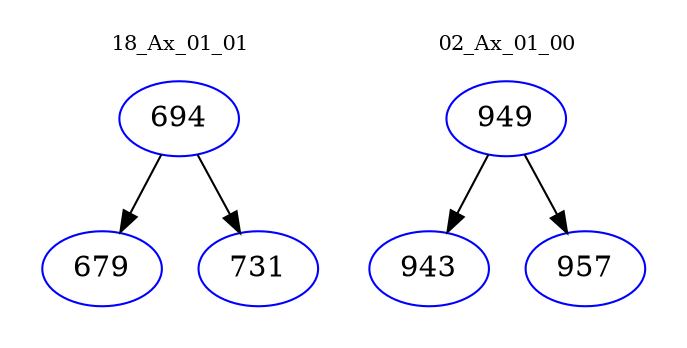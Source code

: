 digraph{
subgraph cluster_0 {
color = white
label = "18_Ax_01_01";
fontsize=10;
T0_694 [label="694", color="blue"]
T0_694 -> T0_679 [color="black"]
T0_679 [label="679", color="blue"]
T0_694 -> T0_731 [color="black"]
T0_731 [label="731", color="blue"]
}
subgraph cluster_1 {
color = white
label = "02_Ax_01_00";
fontsize=10;
T1_949 [label="949", color="blue"]
T1_949 -> T1_943 [color="black"]
T1_943 [label="943", color="blue"]
T1_949 -> T1_957 [color="black"]
T1_957 [label="957", color="blue"]
}
}
